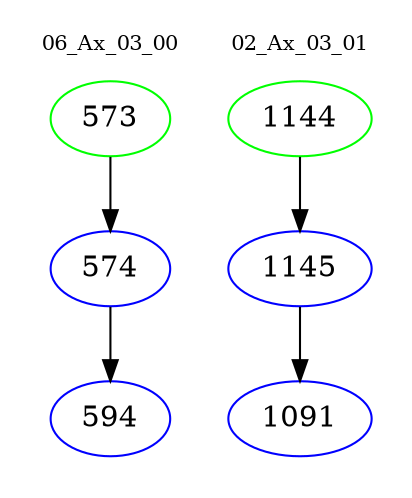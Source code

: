 digraph{
subgraph cluster_0 {
color = white
label = "06_Ax_03_00";
fontsize=10;
T0_573 [label="573", color="green"]
T0_573 -> T0_574 [color="black"]
T0_574 [label="574", color="blue"]
T0_574 -> T0_594 [color="black"]
T0_594 [label="594", color="blue"]
}
subgraph cluster_1 {
color = white
label = "02_Ax_03_01";
fontsize=10;
T1_1144 [label="1144", color="green"]
T1_1144 -> T1_1145 [color="black"]
T1_1145 [label="1145", color="blue"]
T1_1145 -> T1_1091 [color="black"]
T1_1091 [label="1091", color="blue"]
}
}
